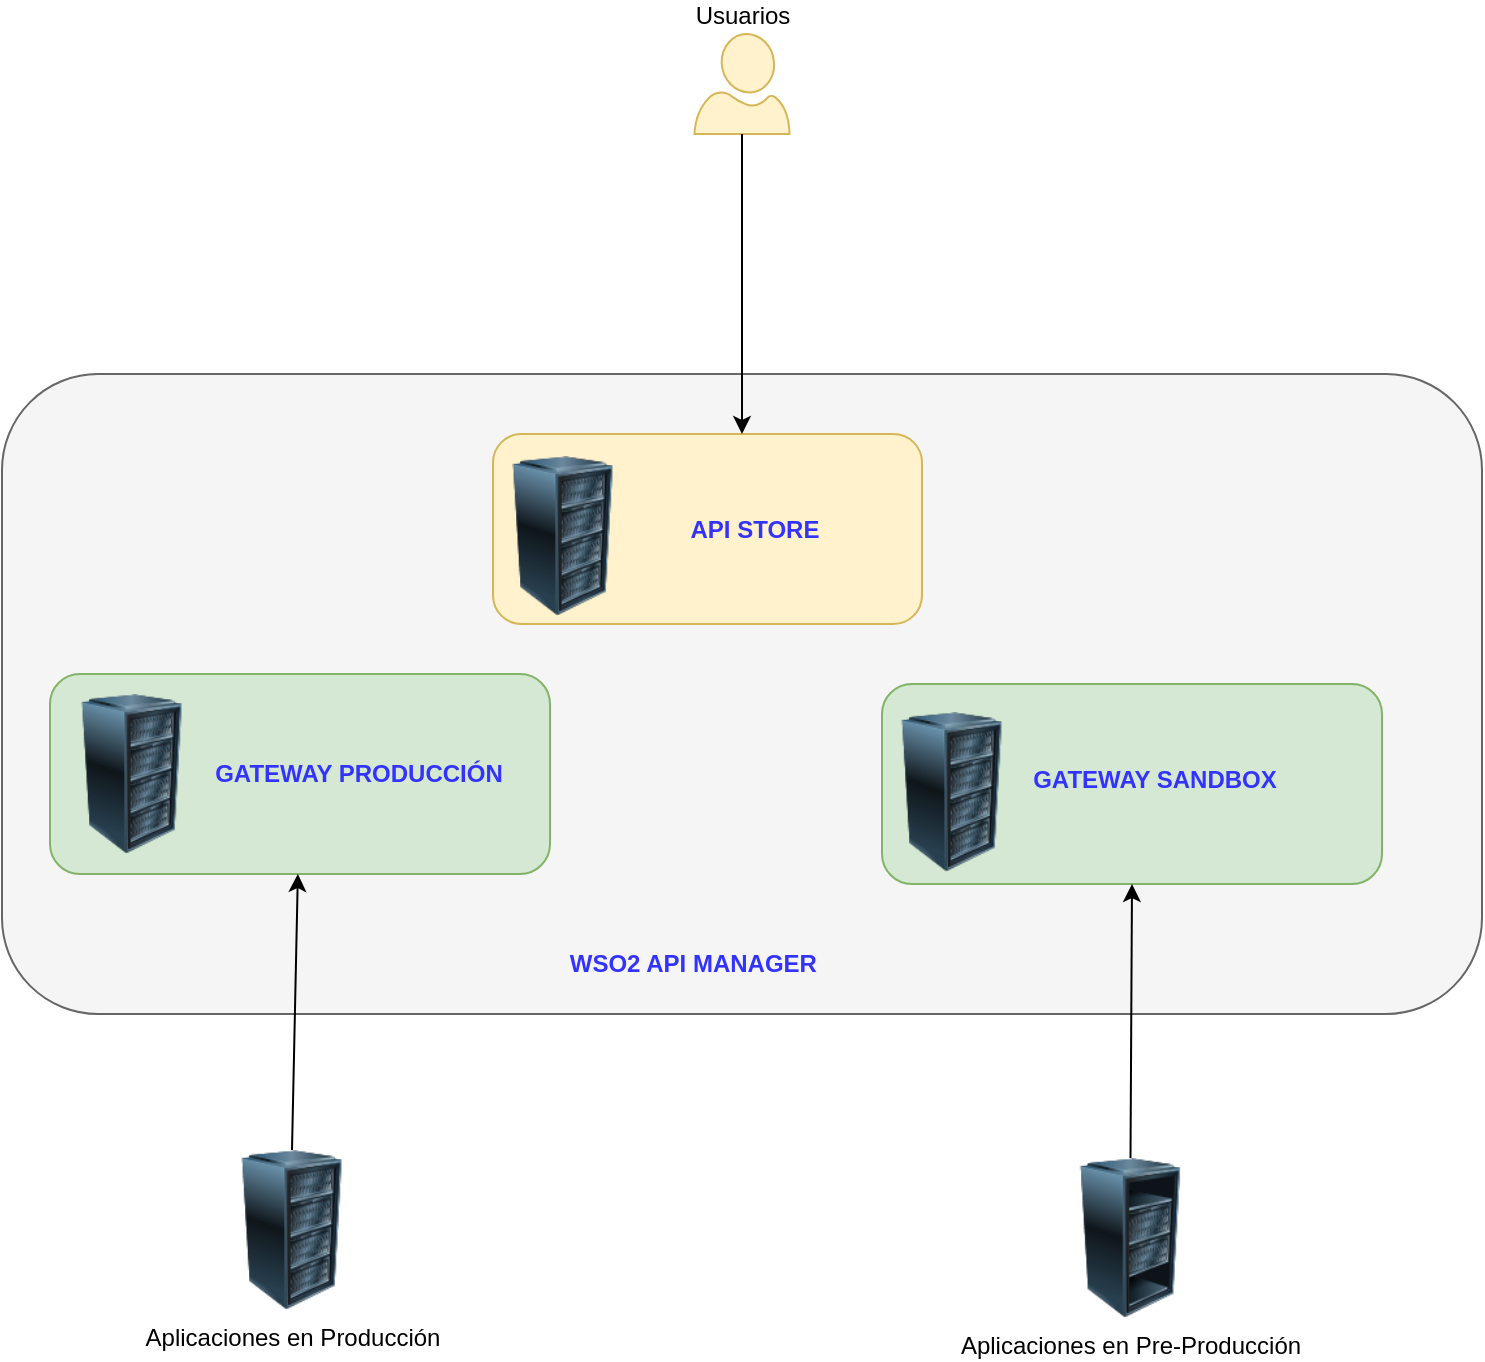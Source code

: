 <mxfile version="15.9.6" type="github"><diagram id="M_cyqZDHDn3rT8QA6uW_" name="Page-1"><mxGraphModel dx="1350" dy="805" grid="1" gridSize="10" guides="1" tooltips="1" connect="1" arrows="1" fold="1" page="1" pageScale="1" pageWidth="827" pageHeight="1169" math="0" shadow="0"><root><mxCell id="0"/><mxCell id="1" parent="0"/><mxCell id="g2Y7v-FTOCJf3sWv6WFO-2" value="Aplicaciones en Producción" style="image;html=1;image=img/lib/clip_art/computers/Server_Rack_128x128.png" vertex="1" parent="1"><mxGeometry x="165" y="678" width="80" height="80" as="geometry"/></mxCell><mxCell id="g2Y7v-FTOCJf3sWv6WFO-3" value="Usuarios" style="verticalLabelPosition=top;html=1;verticalAlign=bottom;align=center;strokeColor=#d6b656;fillColor=#fff2cc;shape=mxgraph.azure.user;labelPosition=center;" vertex="1" parent="1"><mxGeometry x="406.25" y="120" width="47.5" height="50" as="geometry"/></mxCell><mxCell id="g2Y7v-FTOCJf3sWv6WFO-4" value="Aplicaciones en Pre-Producción" style="image;html=1;image=img/lib/clip_art/computers/Server_Rack_Partial_128x128.png" vertex="1" parent="1"><mxGeometry x="584.25" y="682" width="80" height="80" as="geometry"/></mxCell><mxCell id="g2Y7v-FTOCJf3sWv6WFO-9" value="" style="rounded=1;whiteSpace=wrap;html=1;fillColor=#f5f5f5;strokeColor=#666666;fontColor=#333333;" vertex="1" parent="1"><mxGeometry x="60" y="290" width="740" height="320" as="geometry"/></mxCell><mxCell id="g2Y7v-FTOCJf3sWv6WFO-11" value="&amp;nbsp;WSO2 API MANAGER" style="text;html=1;strokeColor=none;fillColor=none;align=center;verticalAlign=middle;whiteSpace=wrap;rounded=0;fontStyle=1;fontColor=#3333FF;" vertex="1" parent="1"><mxGeometry x="334" y="569.5" width="140" height="30" as="geometry"/></mxCell><mxCell id="g2Y7v-FTOCJf3sWv6WFO-12" value="" style="rounded=1;whiteSpace=wrap;html=1;fillColor=#d5e8d4;strokeColor=#82b366;" vertex="1" parent="1"><mxGeometry x="84" y="440" width="250" height="100" as="geometry"/></mxCell><mxCell id="g2Y7v-FTOCJf3sWv6WFO-13" value="GATEWAY PRODUCCIÓN" style="text;html=1;strokeColor=none;fillColor=none;align=center;verticalAlign=middle;whiteSpace=wrap;rounded=0;fontColor=#3333FF;fontStyle=1" vertex="1" parent="1"><mxGeometry x="162" y="475" width="152.5" height="30" as="geometry"/></mxCell><mxCell id="g2Y7v-FTOCJf3sWv6WFO-15" value="" style="rounded=1;whiteSpace=wrap;html=1;fillColor=#d5e8d4;strokeColor=#82b366;" vertex="1" parent="1"><mxGeometry x="500" y="445" width="250" height="100" as="geometry"/></mxCell><mxCell id="g2Y7v-FTOCJf3sWv6WFO-16" value="GATEWAY SANDBOX" style="text;html=1;strokeColor=none;fillColor=none;align=center;verticalAlign=middle;whiteSpace=wrap;rounded=0;fontColor=#3333FF;fontStyle=1" vertex="1" parent="1"><mxGeometry x="560" y="478" width="152.5" height="30" as="geometry"/></mxCell><mxCell id="g2Y7v-FTOCJf3sWv6WFO-20" value="" style="endArrow=classic;html=1;rounded=0;fontColor=#3333FF;exitX=0.5;exitY=0;exitDx=0;exitDy=0;" edge="1" parent="1" source="g2Y7v-FTOCJf3sWv6WFO-2" target="g2Y7v-FTOCJf3sWv6WFO-12"><mxGeometry width="50" height="50" relative="1" as="geometry"><mxPoint x="390" y="580" as="sourcePoint"/><mxPoint x="440" y="530" as="targetPoint"/></mxGeometry></mxCell><mxCell id="g2Y7v-FTOCJf3sWv6WFO-21" value="" style="endArrow=classic;html=1;rounded=0;fontColor=#3333FF;exitX=0.5;exitY=0;exitDx=0;exitDy=0;entryX=0.5;entryY=1;entryDx=0;entryDy=0;" edge="1" parent="1" source="g2Y7v-FTOCJf3sWv6WFO-4" target="g2Y7v-FTOCJf3sWv6WFO-15"><mxGeometry width="50" height="50" relative="1" as="geometry"><mxPoint x="215" y="688" as="sourcePoint"/><mxPoint x="215" y="595" as="targetPoint"/></mxGeometry></mxCell><mxCell id="g2Y7v-FTOCJf3sWv6WFO-22" value="" style="rounded=1;whiteSpace=wrap;html=1;fillColor=#fff2cc;strokeColor=#d6b656;" vertex="1" parent="1"><mxGeometry x="305.5" y="320" width="214.5" height="95" as="geometry"/></mxCell><mxCell id="g2Y7v-FTOCJf3sWv6WFO-24" value="" style="image;html=1;image=img/lib/clip_art/computers/Server_Rack_128x128.png" vertex="1" parent="1"><mxGeometry x="90" y="450" width="70" height="80" as="geometry"/></mxCell><mxCell id="g2Y7v-FTOCJf3sWv6WFO-25" value="" style="image;html=1;image=img/lib/clip_art/computers/Server_Rack_128x128.png" vertex="1" parent="1"><mxGeometry x="500" y="459" width="70" height="80" as="geometry"/></mxCell><mxCell id="g2Y7v-FTOCJf3sWv6WFO-26" value="" style="image;html=1;image=img/lib/clip_art/computers/Server_Rack_128x128.png" vertex="1" parent="1"><mxGeometry x="305.5" y="331" width="70" height="80" as="geometry"/></mxCell><mxCell id="g2Y7v-FTOCJf3sWv6WFO-27" value="" style="endArrow=classic;html=1;rounded=0;fontColor=#3333FF;" edge="1" parent="1" source="g2Y7v-FTOCJf3sWv6WFO-3"><mxGeometry width="50" height="50" relative="1" as="geometry"><mxPoint x="390" y="470" as="sourcePoint"/><mxPoint x="430" y="320" as="targetPoint"/></mxGeometry></mxCell><mxCell id="g2Y7v-FTOCJf3sWv6WFO-28" value="API STORE" style="text;html=1;strokeColor=none;fillColor=none;align=center;verticalAlign=middle;whiteSpace=wrap;rounded=0;fontColor=#3333FF;fontStyle=1" vertex="1" parent="1"><mxGeometry x="360" y="352.5" width="152.5" height="30" as="geometry"/></mxCell></root></mxGraphModel></diagram></mxfile>